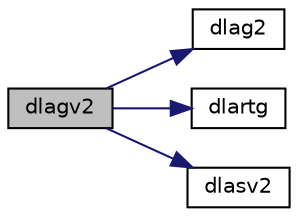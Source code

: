 digraph "dlagv2"
{
 // LATEX_PDF_SIZE
  edge [fontname="Helvetica",fontsize="10",labelfontname="Helvetica",labelfontsize="10"];
  node [fontname="Helvetica",fontsize="10",shape=record];
  rankdir="LR";
  Node1 [label="dlagv2",height=0.2,width=0.4,color="black", fillcolor="grey75", style="filled", fontcolor="black",tooltip="DLAGV2 computes the Generalized Schur factorization of a real 2-by-2 matrix pencil (A,..."];
  Node1 -> Node2 [color="midnightblue",fontsize="10",style="solid",fontname="Helvetica"];
  Node2 [label="dlag2",height=0.2,width=0.4,color="black", fillcolor="white", style="filled",URL="$dlag2_8f.html#a4c15bef45ba06e975cc60b7d30bdd2b4",tooltip="DLAG2 computes the eigenvalues of a 2-by-2 generalized eigenvalue problem, with scaling as necessary ..."];
  Node1 -> Node3 [color="midnightblue",fontsize="10",style="solid",fontname="Helvetica"];
  Node3 [label="dlartg",height=0.2,width=0.4,color="black", fillcolor="white", style="filled",URL="$dlartg_8f90.html#a86f8f877eaea0386cdc2c3c175d9ea88",tooltip="DLARTG generates a plane rotation with real cosine and real sine."];
  Node1 -> Node4 [color="midnightblue",fontsize="10",style="solid",fontname="Helvetica"];
  Node4 [label="dlasv2",height=0.2,width=0.4,color="black", fillcolor="white", style="filled",URL="$dlasv2_8f.html#aee8e05a707783a9fba5d213093453543",tooltip="DLASV2 computes the singular value decomposition of a 2-by-2 triangular matrix."];
}
